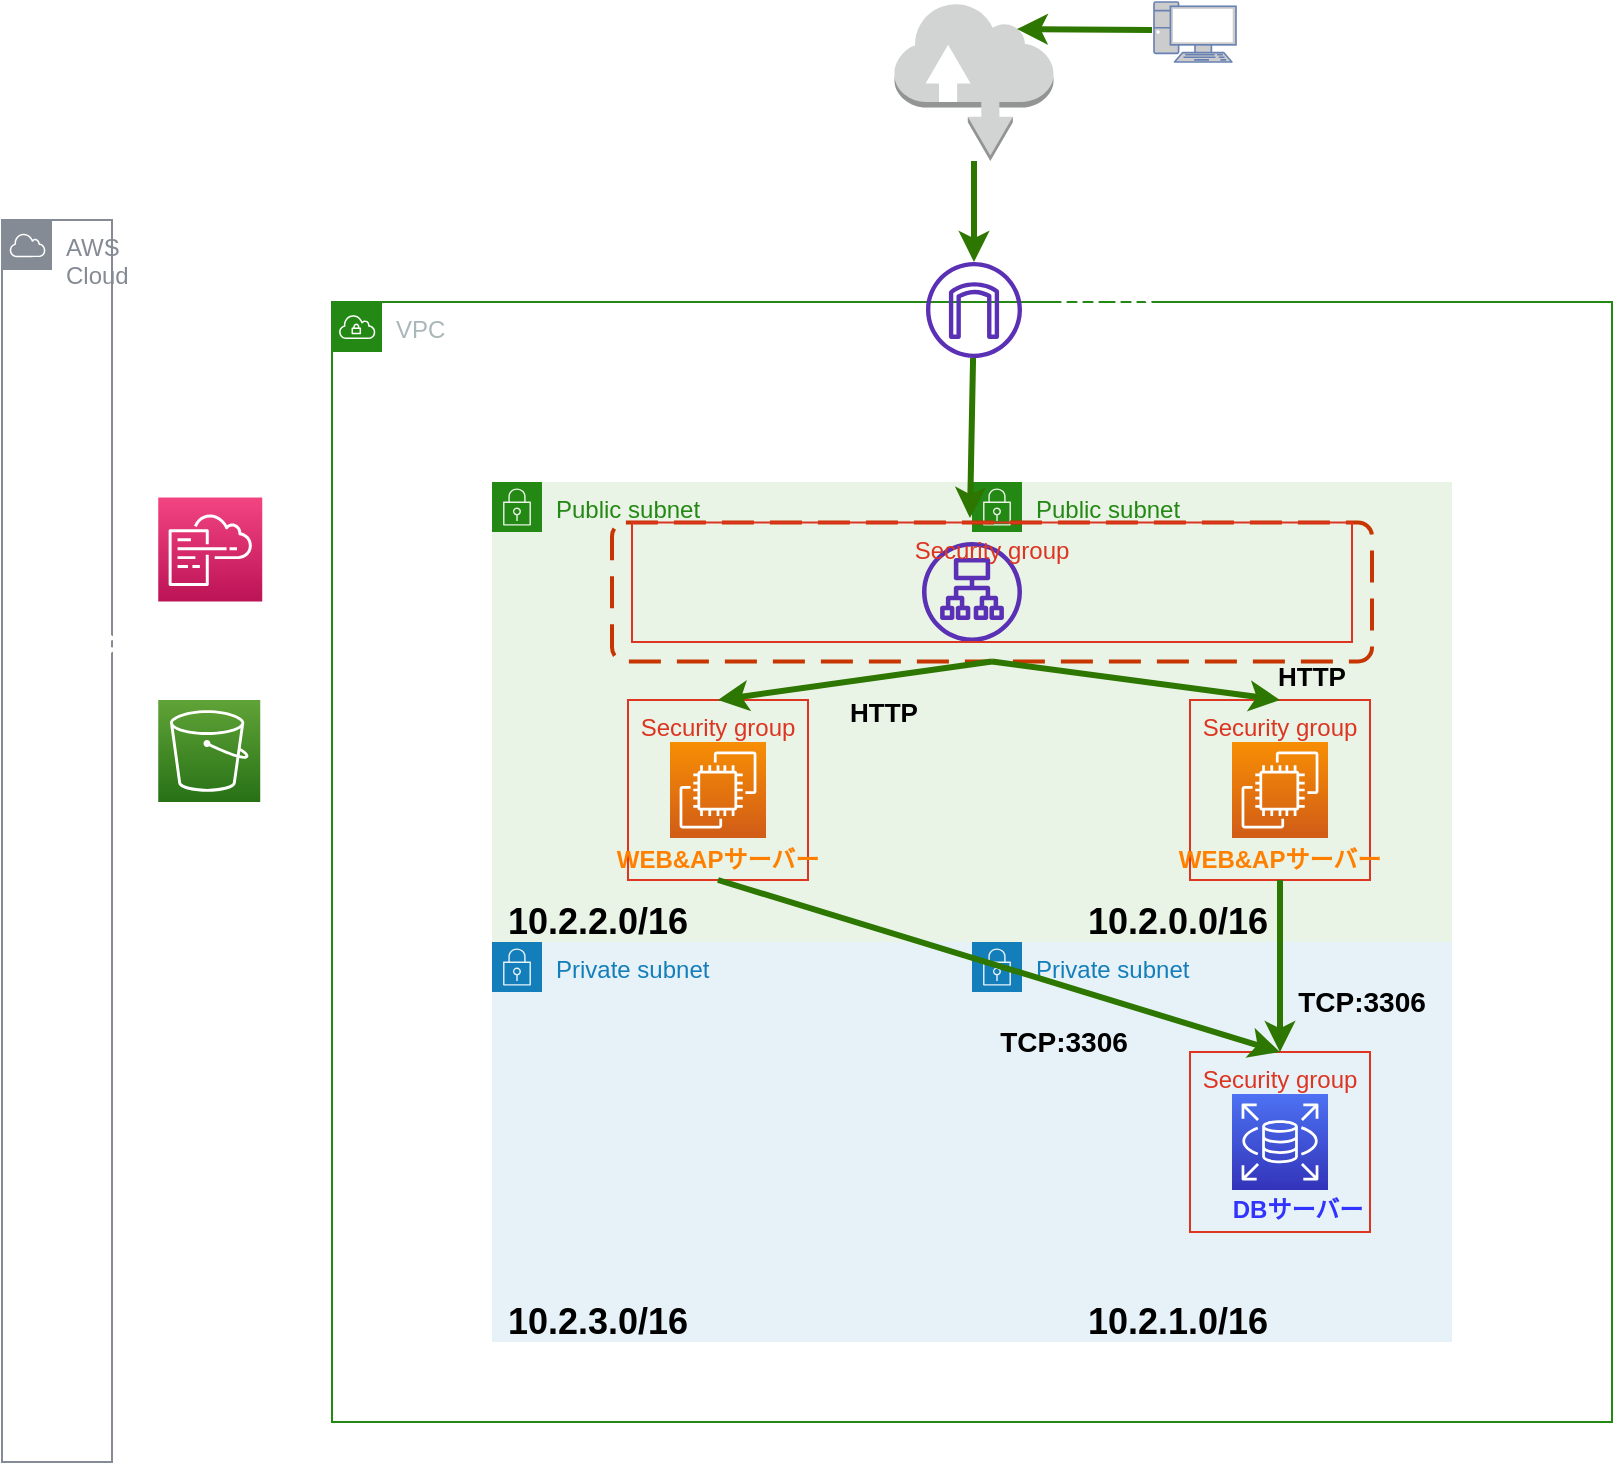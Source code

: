 <mxfile>
    <diagram id="3rBy0QsB3aapK0phYll1" name="ページ1">
        <mxGraphModel dx="1374" dy="790" grid="1" gridSize="10" guides="1" tooltips="1" connect="1" arrows="1" fold="1" page="1" pageScale="1" pageWidth="1654" pageHeight="2336" math="0" shadow="0">
            <root>
                <mxCell id="0"/>
                <mxCell id="1" parent="0"/>
                <mxCell id="2" value="VPC" style="points=[[0,0],[0.25,0],[0.5,0],[0.75,0],[1,0],[1,0.25],[1,0.5],[1,0.75],[1,1],[0.75,1],[0.5,1],[0.25,1],[0,1],[0,0.75],[0,0.5],[0,0.25]];outlineConnect=0;gradientColor=none;html=1;whiteSpace=wrap;fontSize=12;fontStyle=0;shape=mxgraph.aws4.group;grIcon=mxgraph.aws4.group_vpc;strokeColor=#248814;fillColor=none;verticalAlign=top;align=left;spacingLeft=30;fontColor=#AAB7B8;dashed=0;" parent="1" vertex="1">
                    <mxGeometry x="240" y="160" width="640" height="560" as="geometry"/>
                </mxCell>
                <mxCell id="3" value="" style="outlineConnect=0;fontColor=#232F3E;gradientColor=none;fillColor=#5A30B5;strokeColor=none;dashed=0;verticalLabelPosition=bottom;verticalAlign=top;align=center;html=1;fontSize=12;fontStyle=0;aspect=fixed;pointerEvents=1;shape=mxgraph.aws4.internet_gateway;" parent="1" vertex="1">
                    <mxGeometry x="537" y="140" width="48" height="48" as="geometry"/>
                </mxCell>
                <mxCell id="5" value="Public subnet" style="points=[[0,0],[0.25,0],[0.5,0],[0.75,0],[1,0],[1,0.25],[1,0.5],[1,0.75],[1,1],[0.75,1],[0.5,1],[0.25,1],[0,1],[0,0.75],[0,0.5],[0,0.25]];outlineConnect=0;gradientColor=none;html=1;whiteSpace=wrap;fontSize=12;fontStyle=0;shape=mxgraph.aws4.group;grIcon=mxgraph.aws4.group_security_group;grStroke=0;strokeColor=#248814;fillColor=#E9F3E6;verticalAlign=top;align=left;spacingLeft=30;fontColor=#248814;dashed=0;" parent="1" vertex="1">
                    <mxGeometry x="320" y="250" width="240" height="230" as="geometry"/>
                </mxCell>
                <mxCell id="6" value="Public subnet" style="points=[[0,0],[0.25,0],[0.5,0],[0.75,0],[1,0],[1,0.25],[1,0.5],[1,0.75],[1,1],[0.75,1],[0.5,1],[0.25,1],[0,1],[0,0.75],[0,0.5],[0,0.25]];outlineConnect=0;gradientColor=none;html=1;whiteSpace=wrap;fontSize=12;fontStyle=0;shape=mxgraph.aws4.group;grIcon=mxgraph.aws4.group_security_group;grStroke=0;strokeColor=#248814;fillColor=#E9F3E6;verticalAlign=top;align=left;spacingLeft=30;fontColor=#248814;dashed=0;" parent="1" vertex="1">
                    <mxGeometry x="560" y="250" width="240" height="230" as="geometry"/>
                </mxCell>
                <mxCell id="7" value="Private subnet" style="points=[[0,0],[0.25,0],[0.5,0],[0.75,0],[1,0],[1,0.25],[1,0.5],[1,0.75],[1,1],[0.75,1],[0.5,1],[0.25,1],[0,1],[0,0.75],[0,0.5],[0,0.25]];outlineConnect=0;gradientColor=none;html=1;whiteSpace=wrap;fontSize=12;fontStyle=0;shape=mxgraph.aws4.group;grIcon=mxgraph.aws4.group_security_group;grStroke=0;strokeColor=#147EBA;fillColor=#E6F2F8;verticalAlign=top;align=left;spacingLeft=30;fontColor=#147EBA;dashed=0;" parent="1" vertex="1">
                    <mxGeometry x="320" y="480" width="240" height="200" as="geometry"/>
                </mxCell>
                <mxCell id="8" value="Private subnet" style="points=[[0,0],[0.25,0],[0.5,0],[0.75,0],[1,0],[1,0.25],[1,0.5],[1,0.75],[1,1],[0.75,1],[0.5,1],[0.25,1],[0,1],[0,0.75],[0,0.5],[0,0.25]];outlineConnect=0;gradientColor=none;html=1;whiteSpace=wrap;fontSize=12;fontStyle=0;shape=mxgraph.aws4.group;grIcon=mxgraph.aws4.group_security_group;grStroke=0;strokeColor=#147EBA;fillColor=#E6F2F8;verticalAlign=top;align=left;spacingLeft=30;fontColor=#147EBA;dashed=0;" parent="1" vertex="1">
                    <mxGeometry x="560" y="480" width="240" height="200" as="geometry"/>
                </mxCell>
                <mxCell id="11" value="" style="points=[[0,0,0],[0.25,0,0],[0.5,0,0],[0.75,0,0],[1,0,0],[0,1,0],[0.25,1,0],[0.5,1,0],[0.75,1,0],[1,1,0],[0,0.25,0],[0,0.5,0],[0,0.75,0],[1,0.25,0],[1,0.5,0],[1,0.75,0]];outlineConnect=0;fontColor=#232F3E;gradientColor=#F78E04;gradientDirection=north;fillColor=#D05C17;strokeColor=#ffffff;dashed=0;verticalLabelPosition=bottom;verticalAlign=top;align=center;html=1;fontSize=12;fontStyle=0;aspect=fixed;shape=mxgraph.aws4.resourceIcon;resIcon=mxgraph.aws4.ec2;" parent="1" vertex="1">
                    <mxGeometry x="690" y="380" width="48" height="48" as="geometry"/>
                </mxCell>
                <mxCell id="13" value="" style="points=[[0,0,0],[0.25,0,0],[0.5,0,0],[0.75,0,0],[1,0,0],[0,1,0],[0.25,1,0],[0.5,1,0],[0.75,1,0],[1,1,0],[0,0.25,0],[0,0.5,0],[0,0.75,0],[1,0.25,0],[1,0.5,0],[1,0.75,0]];outlineConnect=0;fontColor=#232F3E;gradientColor=#4D72F3;gradientDirection=north;fillColor=#3334B9;strokeColor=#ffffff;dashed=0;verticalLabelPosition=bottom;verticalAlign=top;align=center;html=1;fontSize=12;fontStyle=0;aspect=fixed;shape=mxgraph.aws4.resourceIcon;resIcon=mxgraph.aws4.rds;" parent="1" vertex="1">
                    <mxGeometry x="690" y="556" width="48" height="48" as="geometry"/>
                </mxCell>
                <mxCell id="14" value="" style="outlineConnect=0;fontColor=#232F3E;gradientColor=none;fillColor=#5A30B5;strokeColor=none;dashed=0;verticalLabelPosition=bottom;verticalAlign=top;align=center;html=1;fontSize=12;fontStyle=0;aspect=fixed;pointerEvents=1;shape=mxgraph.aws4.application_load_balancer;" parent="1" vertex="1">
                    <mxGeometry x="535" y="280" width="50" height="50" as="geometry"/>
                </mxCell>
                <mxCell id="16" value="Security group" style="fillColor=none;strokeColor=#DD3522;verticalAlign=top;fontStyle=0;fontColor=#DD3522;" parent="1" vertex="1">
                    <mxGeometry x="669" y="359" width="90" height="90" as="geometry"/>
                </mxCell>
                <mxCell id="18" value="Security group" style="fillColor=none;strokeColor=#DD3522;verticalAlign=top;fontStyle=0;fontColor=#DD3522;" parent="1" vertex="1">
                    <mxGeometry x="669" y="535" width="90" height="90" as="geometry"/>
                </mxCell>
                <mxCell id="54" value="AWS Cloud" style="outlineConnect=0;gradientColor=none;html=1;whiteSpace=wrap;fontSize=12;fontStyle=0;shape=mxgraph.aws4.group;grIcon=mxgraph.aws4.group_aws_cloud;strokeColor=#858B94;fillColor=none;verticalAlign=top;align=left;spacingLeft=30;fontColor=#858B94;dashed=0;" parent="1" vertex="1">
                    <mxGeometry x="75" y="119" width="55" height="621" as="geometry"/>
                </mxCell>
                <mxCell id="55" value="" style="rounded=1;arcSize=10;dashed=1;dashPattern=8 4;strokeWidth=2;fontColor=#000000;fillColor=none;strokeColor=#C73500;" parent="1" vertex="1">
                    <mxGeometry x="380" y="270.25" width="380" height="69.5" as="geometry"/>
                </mxCell>
                <mxCell id="57" value="" style="outlineConnect=0;dashed=0;verticalLabelPosition=bottom;verticalAlign=top;align=center;html=1;shape=mxgraph.aws3.internet;fillColor=#D2D3D3;gradientColor=none;" parent="1" vertex="1">
                    <mxGeometry x="521.25" y="10" width="79.5" height="79.5" as="geometry"/>
                </mxCell>
                <mxCell id="74" value="" style="endArrow=classic;html=1;strokeWidth=3;fillColor=#60a917;strokeColor=#2D7600;" parent="1" source="57" target="3" edge="1">
                    <mxGeometry width="50" height="50" relative="1" as="geometry">
                        <mxPoint x="550" y="50" as="sourcePoint"/>
                        <mxPoint x="600" as="targetPoint"/>
                    </mxGeometry>
                </mxCell>
                <mxCell id="76" value="" style="endArrow=classic;html=1;strokeWidth=3;entryX=0.471;entryY=-0.032;entryDx=0;entryDy=0;entryPerimeter=0;fillColor=#60a917;strokeColor=#2D7600;" parent="1" source="3" target="55" edge="1">
                    <mxGeometry width="50" height="50" relative="1" as="geometry">
                        <mxPoint x="570" y="250" as="sourcePoint"/>
                        <mxPoint x="620" y="200" as="targetPoint"/>
                    </mxGeometry>
                </mxCell>
                <mxCell id="79" value="" style="endArrow=classic;html=1;strokeWidth=3;entryX=0.5;entryY=0;entryDx=0;entryDy=0;exitX=0.5;exitY=1;exitDx=0;exitDy=0;fillColor=#60a917;strokeColor=#2D7600;" parent="1" source="55" target="16" edge="1">
                    <mxGeometry width="50" height="50" relative="1" as="geometry">
                        <mxPoint x="540" y="430" as="sourcePoint"/>
                        <mxPoint x="590" y="380" as="targetPoint"/>
                    </mxGeometry>
                </mxCell>
                <mxCell id="80" value="" style="endArrow=classic;html=1;strokeWidth=3;entryX=0.5;entryY=0;entryDx=0;entryDy=0;exitX=0.5;exitY=1;exitDx=0;exitDy=0;fillColor=#60a917;strokeColor=#2D7600;" parent="1" source="16" target="18" edge="1">
                    <mxGeometry width="50" height="50" relative="1" as="geometry">
                        <mxPoint x="716" y="470" as="sourcePoint"/>
                        <mxPoint x="860" y="489.25" as="targetPoint"/>
                    </mxGeometry>
                </mxCell>
                <mxCell id="82" value="WEB&amp;amp;APサーバー" style="text;html=1;align=center;verticalAlign=middle;whiteSpace=wrap;rounded=0;fontColor=#FF8000;fontStyle=1" parent="1" vertex="1">
                    <mxGeometry x="651" y="429" width="126" height="20" as="geometry"/>
                </mxCell>
                <mxCell id="83" value="DBサーバー" style="text;html=1;align=center;verticalAlign=middle;whiteSpace=wrap;rounded=0;fontStyle=1;fontColor=#3333FF;" parent="1" vertex="1">
                    <mxGeometry x="686" y="604" width="74" height="20" as="geometry"/>
                </mxCell>
                <mxCell id="84" value="" style="fontColor=#0066CC;verticalAlign=top;verticalLabelPosition=bottom;labelPosition=center;align=center;html=1;outlineConnect=0;fillColor=#CCCCCC;strokeColor=#6881B3;gradientColor=none;gradientDirection=north;strokeWidth=2;shape=mxgraph.networks.pc;" parent="1" vertex="1">
                    <mxGeometry x="651" y="10" width="41" height="30" as="geometry"/>
                </mxCell>
                <mxCell id="85" value="" style="endArrow=classic;html=1;strokeWidth=3;fillColor=#60a917;strokeColor=#2D7600;entryX=0.77;entryY=0.17;entryDx=0;entryDy=0;entryPerimeter=0;" parent="1" target="57" edge="1">
                    <mxGeometry width="50" height="50" relative="1" as="geometry">
                        <mxPoint x="650" y="24" as="sourcePoint"/>
                        <mxPoint x="620" y="70" as="targetPoint"/>
                        <Array as="points"/>
                    </mxGeometry>
                </mxCell>
                <mxCell id="86" value="10.2.0.0/16" style="text;html=1;align=center;verticalAlign=middle;whiteSpace=wrap;rounded=0;fontStyle=1;fontColor=#FFFFFF;fontSize=18;" parent="1" vertex="1">
                    <mxGeometry x="240" y="188" width="126" height="20" as="geometry"/>
                </mxCell>
                <mxCell id="87" value="10.2.0.0/16" style="text;html=1;align=center;verticalAlign=middle;whiteSpace=wrap;rounded=0;fontStyle=1;fontSize=18;fontColor=#000000;" parent="1" vertex="1">
                    <mxGeometry x="600" y="460" width="126" height="20" as="geometry"/>
                </mxCell>
                <mxCell id="88" value="10.2.2.0/16" style="text;html=1;align=center;verticalAlign=middle;whiteSpace=wrap;rounded=0;fontStyle=1;fontSize=18;fontColor=#000000;" parent="1" vertex="1">
                    <mxGeometry x="310" y="460" width="126" height="20" as="geometry"/>
                </mxCell>
                <mxCell id="89" value="10.2.3.0/16" style="text;html=1;align=center;verticalAlign=middle;whiteSpace=wrap;rounded=0;fontStyle=1;fontSize=18;fontColor=#000000;" parent="1" vertex="1">
                    <mxGeometry x="310" y="660" width="126" height="20" as="geometry"/>
                </mxCell>
                <mxCell id="90" value="10.2.1.0/16" style="text;html=1;align=center;verticalAlign=middle;whiteSpace=wrap;rounded=0;fontStyle=1;fontSize=18;fontColor=#000000;" parent="1" vertex="1">
                    <mxGeometry x="600" y="660" width="126" height="20" as="geometry"/>
                </mxCell>
                <mxCell id="95" value="" style="points=[[0,0,0],[0.25,0,0],[0.5,0,0],[0.75,0,0],[1,0,0],[0,1,0],[0.25,1,0],[0.5,1,0],[0.75,1,0],[1,1,0],[0,0.25,0],[0,0.5,0],[0,0.75,0],[1,0.25,0],[1,0.5,0],[1,0.75,0]];points=[[0,0,0],[0.25,0,0],[0.5,0,0],[0.75,0,0],[1,0,0],[0,1,0],[0.25,1,0],[0.5,1,0],[0.75,1,0],[1,1,0],[0,0.25,0],[0,0.5,0],[0,0.75,0],[1,0.25,0],[1,0.5,0],[1,0.75,0]];outlineConnect=0;fontColor=#232F3E;gradientColor=#F34482;gradientDirection=north;fillColor=#BC1356;strokeColor=#ffffff;dashed=0;verticalLabelPosition=bottom;verticalAlign=top;align=center;html=1;fontSize=12;fontStyle=0;aspect=fixed;shape=mxgraph.aws4.resourceIcon;resIcon=mxgraph.aws4.cloudformation;" parent="1" vertex="1">
                    <mxGeometry x="153.12" y="257.75" width="52" height="52" as="geometry"/>
                </mxCell>
                <mxCell id="96" value="Cloudformation" style="text;html=1;align=center;verticalAlign=middle;whiteSpace=wrap;rounded=0;fontStyle=1;fontColor=#FFFFFF;fontSize=15;" parent="1" vertex="1">
                    <mxGeometry x="114" y="319.75" width="126" height="20" as="geometry"/>
                </mxCell>
                <mxCell id="98" value="Security group" style="fillColor=none;strokeColor=#DD3522;verticalAlign=top;fontStyle=0;fontColor=#DD3522;" parent="1" vertex="1">
                    <mxGeometry x="388" y="359" width="90" height="90" as="geometry"/>
                </mxCell>
                <mxCell id="99" value="WEB&amp;amp;APサーバー" style="text;html=1;align=center;verticalAlign=middle;whiteSpace=wrap;rounded=0;fontColor=#FF8000;fontStyle=1" parent="1" vertex="1">
                    <mxGeometry x="370" y="429" width="126" height="20" as="geometry"/>
                </mxCell>
                <mxCell id="101" value="" style="points=[[0,0,0],[0.25,0,0],[0.5,0,0],[0.75,0,0],[1,0,0],[0,1,0],[0.25,1,0],[0.5,1,0],[0.75,1,0],[1,1,0],[0,0.25,0],[0,0.5,0],[0,0.75,0],[1,0.25,0],[1,0.5,0],[1,0.75,0]];outlineConnect=0;fontColor=#232F3E;gradientColor=#F78E04;gradientDirection=north;fillColor=#D05C17;strokeColor=#ffffff;dashed=0;verticalLabelPosition=bottom;verticalAlign=top;align=center;html=1;fontSize=12;fontStyle=0;aspect=fixed;shape=mxgraph.aws4.resourceIcon;resIcon=mxgraph.aws4.ec2;" parent="1" vertex="1">
                    <mxGeometry x="409" y="380" width="48" height="48" as="geometry"/>
                </mxCell>
                <mxCell id="102" value="" style="endArrow=classic;html=1;strokeWidth=3;entryX=0.5;entryY=0;entryDx=0;entryDy=0;exitX=0.5;exitY=1;exitDx=0;exitDy=0;fillColor=#60a917;strokeColor=#2D7600;" parent="1" source="55" target="98" edge="1">
                    <mxGeometry width="50" height="50" relative="1" as="geometry">
                        <mxPoint x="580" y="349.75" as="sourcePoint"/>
                        <mxPoint x="724.0" y="369.0" as="targetPoint"/>
                    </mxGeometry>
                </mxCell>
                <mxCell id="103" value="" style="endArrow=classic;html=1;strokeWidth=3;entryX=0.5;entryY=0;entryDx=0;entryDy=0;exitX=0.5;exitY=1;exitDx=0;exitDy=0;fillColor=#60a917;strokeColor=#2D7600;" parent="1" source="99" target="18" edge="1">
                    <mxGeometry width="50" height="50" relative="1" as="geometry">
                        <mxPoint x="470" y="460.75" as="sourcePoint"/>
                        <mxPoint x="614.0" y="480.0" as="targetPoint"/>
                    </mxGeometry>
                </mxCell>
                <mxCell id="104" value="" style="points=[[0,0,0],[0.25,0,0],[0.5,0,0],[0.75,0,0],[1,0,0],[0,1,0],[0.25,1,0],[0.5,1,0],[0.75,1,0],[1,1,0],[0,0.25,0],[0,0.5,0],[0,0.75,0],[1,0.25,0],[1,0.5,0],[1,0.75,0]];outlineConnect=0;fontColor=#232F3E;gradientColor=#60A337;gradientDirection=north;fillColor=#277116;strokeColor=#ffffff;dashed=0;verticalLabelPosition=bottom;verticalAlign=top;align=center;html=1;fontSize=12;fontStyle=0;aspect=fixed;shape=mxgraph.aws4.resourceIcon;resIcon=mxgraph.aws4.s3;" parent="1" vertex="1">
                    <mxGeometry x="153.12" y="359" width="51" height="51" as="geometry"/>
                </mxCell>
                <mxCell id="105" value="S3" style="text;html=1;align=center;verticalAlign=middle;whiteSpace=wrap;rounded=0;fontStyle=1;fontColor=#FFFFFF;fontSize=15;" parent="1" vertex="1">
                    <mxGeometry x="114" y="410" width="126" height="20" as="geometry"/>
                </mxCell>
                <mxCell id="106" value="Security group" style="fillColor=none;strokeColor=#DD3522;verticalAlign=top;fontStyle=0;fontColor=#DD3522;" parent="1" vertex="1">
                    <mxGeometry x="390" y="270.25" width="360" height="59.75" as="geometry"/>
                </mxCell>
                <mxCell id="107" value="HTTP" style="text;html=1;align=center;verticalAlign=middle;whiteSpace=wrap;rounded=0;fontStyle=1;fontColor=#FFFFFF;fontSize=18;" parent="1" vertex="1">
                    <mxGeometry x="564" y="154" width="126" height="20" as="geometry"/>
                </mxCell>
                <mxCell id="109" value="TCP:3306" style="text;html=1;align=center;verticalAlign=middle;whiteSpace=wrap;rounded=0;fontStyle=1;fontSize=14;fontColor=#000000;" parent="1" vertex="1">
                    <mxGeometry x="692" y="500" width="126" height="20" as="geometry"/>
                </mxCell>
                <mxCell id="110" value="HTTP" style="text;html=1;align=center;verticalAlign=middle;whiteSpace=wrap;rounded=0;fontStyle=1;fontSize=13;fontColor=#000000;" parent="1" vertex="1">
                    <mxGeometry x="478" y="357.5" width="76" height="15" as="geometry"/>
                </mxCell>
                <mxCell id="111" value="HTTP" style="text;html=1;align=center;verticalAlign=middle;whiteSpace=wrap;rounded=0;fontStyle=1;fontSize=13;fontColor=#000000;" parent="1" vertex="1">
                    <mxGeometry x="692" y="339.75" width="76" height="15" as="geometry"/>
                </mxCell>
                <mxCell id="112" value="TCP:3306" style="text;html=1;align=center;verticalAlign=middle;whiteSpace=wrap;rounded=0;fontStyle=1;fontSize=14;fontColor=#000000;" parent="1" vertex="1">
                    <mxGeometry x="543" y="520" width="126" height="20" as="geometry"/>
                </mxCell>
            </root>
        </mxGraphModel>
    </diagram>
</mxfile>